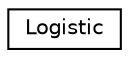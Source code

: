 digraph "Graphical Class Hierarchy"
{
 // LATEX_PDF_SIZE
  edge [fontname="Helvetica",fontsize="10",labelfontname="Helvetica",labelfontsize="10"];
  node [fontname="Helvetica",fontsize="10",shape=record];
  rankdir="LR";
  Node0 [label="Logistic",height=0.2,width=0.4,color="black", fillcolor="white", style="filled",URL="$struct_logistic.html",tooltip=" "];
}
